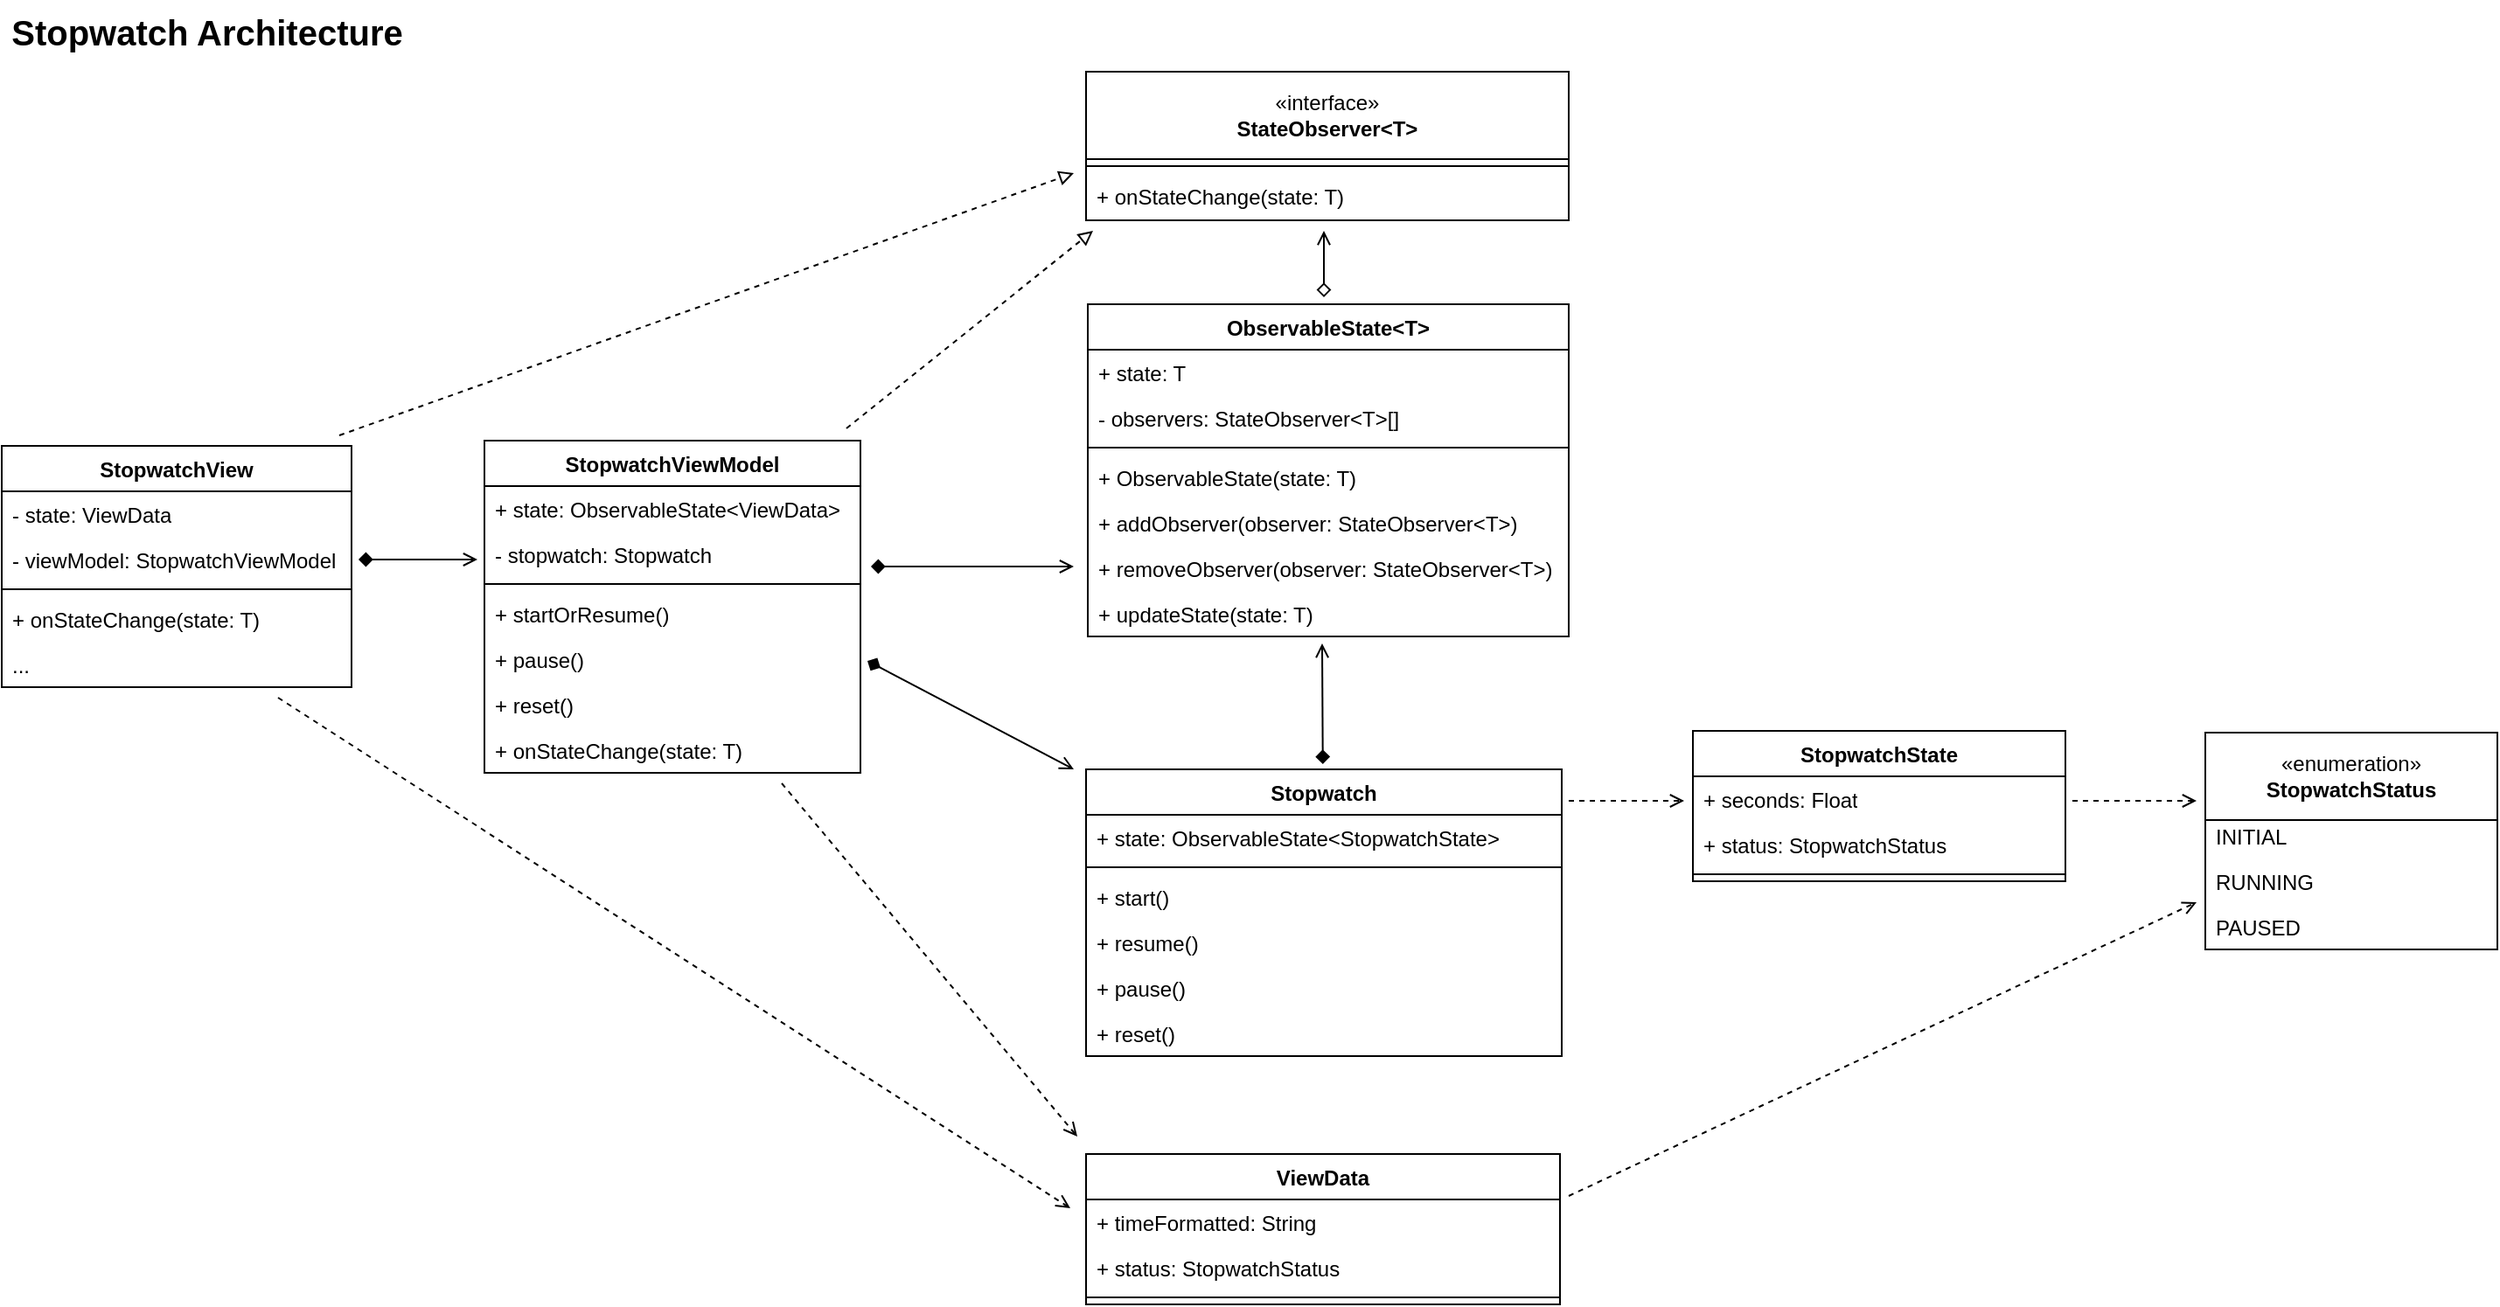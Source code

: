 <mxfile>
    <diagram name="Page-1" id="dLDfiO9knBDIYiQQpxDO">
        <mxGraphModel dx="808" dy="550" grid="0" gridSize="10" guides="1" tooltips="1" connect="1" arrows="1" fold="1" page="1" pageScale="1" pageWidth="1169" pageHeight="827" math="0" shadow="0">
            <root>
                <mxCell id="0"/>
                <mxCell id="1" parent="0"/>
                <mxCell id="HRndRSVT6b_f7wfv0apm-1" value="Stopwatch" style="swimlane;fontStyle=1;align=center;verticalAlign=top;childLayout=stackLayout;horizontal=1;startSize=26;horizontalStack=0;resizeParent=1;resizeParentMax=0;resizeLast=0;collapsible=1;marginBottom=0;whiteSpace=wrap;html=1;" parent="1" vertex="1">
                    <mxGeometry x="674" y="470" width="272" height="164" as="geometry">
                        <mxRectangle x="250" y="305" width="100" height="30" as="alternateBounds"/>
                    </mxGeometry>
                </mxCell>
                <mxCell id="HRndRSVT6b_f7wfv0apm-2" value="+ state: ObservableState&amp;lt;StopwatchState&amp;gt;" style="text;strokeColor=none;fillColor=none;align=left;verticalAlign=top;spacingLeft=4;spacingRight=4;overflow=hidden;rotatable=0;points=[[0,0.5],[1,0.5]];portConstraint=eastwest;whiteSpace=wrap;html=1;" parent="HRndRSVT6b_f7wfv0apm-1" vertex="1">
                    <mxGeometry y="26" width="272" height="26" as="geometry"/>
                </mxCell>
                <mxCell id="HRndRSVT6b_f7wfv0apm-3" value="" style="line;strokeWidth=1;fillColor=none;align=left;verticalAlign=middle;spacingTop=-1;spacingLeft=3;spacingRight=3;rotatable=0;labelPosition=right;points=[];portConstraint=eastwest;strokeColor=inherit;" parent="HRndRSVT6b_f7wfv0apm-1" vertex="1">
                    <mxGeometry y="52" width="272" height="8" as="geometry"/>
                </mxCell>
                <mxCell id="HRndRSVT6b_f7wfv0apm-4" value="+ start()" style="text;strokeColor=none;fillColor=none;align=left;verticalAlign=top;spacingLeft=4;spacingRight=4;overflow=hidden;rotatable=0;points=[[0,0.5],[1,0.5]];portConstraint=eastwest;whiteSpace=wrap;html=1;" parent="HRndRSVT6b_f7wfv0apm-1" vertex="1">
                    <mxGeometry y="60" width="272" height="26" as="geometry"/>
                </mxCell>
                <mxCell id="f54QpN5S-JQbel7T8KCX-1" value="+ resume()" style="text;strokeColor=none;fillColor=none;align=left;verticalAlign=top;spacingLeft=4;spacingRight=4;overflow=hidden;rotatable=0;points=[[0,0.5],[1,0.5]];portConstraint=eastwest;whiteSpace=wrap;html=1;" parent="HRndRSVT6b_f7wfv0apm-1" vertex="1">
                    <mxGeometry y="86" width="272" height="26" as="geometry"/>
                </mxCell>
                <mxCell id="HRndRSVT6b_f7wfv0apm-5" value="+ pause()" style="text;strokeColor=none;fillColor=none;align=left;verticalAlign=top;spacingLeft=4;spacingRight=4;overflow=hidden;rotatable=0;points=[[0,0.5],[1,0.5]];portConstraint=eastwest;whiteSpace=wrap;html=1;" parent="HRndRSVT6b_f7wfv0apm-1" vertex="1">
                    <mxGeometry y="112" width="272" height="26" as="geometry"/>
                </mxCell>
                <mxCell id="HRndRSVT6b_f7wfv0apm-6" value="+ reset()" style="text;strokeColor=none;fillColor=none;align=left;verticalAlign=top;spacingLeft=4;spacingRight=4;overflow=hidden;rotatable=0;points=[[0,0.5],[1,0.5]];portConstraint=eastwest;whiteSpace=wrap;html=1;" parent="HRndRSVT6b_f7wfv0apm-1" vertex="1">
                    <mxGeometry y="138" width="272" height="26" as="geometry"/>
                </mxCell>
                <mxCell id="HRndRSVT6b_f7wfv0apm-7" value="StopwatchState" style="swimlane;fontStyle=1;align=center;verticalAlign=top;childLayout=stackLayout;horizontal=1;startSize=26;horizontalStack=0;resizeParent=1;resizeParentMax=0;resizeLast=0;collapsible=1;marginBottom=0;whiteSpace=wrap;html=1;gradientColor=none;" parent="1" vertex="1">
                    <mxGeometry x="1021" y="448" width="213" height="86" as="geometry">
                        <mxRectangle x="530" y="305" width="120" height="30" as="alternateBounds"/>
                    </mxGeometry>
                </mxCell>
                <mxCell id="HRndRSVT6b_f7wfv0apm-8" value="+ seconds: Float" style="text;strokeColor=none;fillColor=none;align=left;verticalAlign=top;spacingLeft=4;spacingRight=4;overflow=hidden;rotatable=0;points=[[0,0.5],[1,0.5]];portConstraint=eastwest;whiteSpace=wrap;html=1;" parent="HRndRSVT6b_f7wfv0apm-7" vertex="1">
                    <mxGeometry y="26" width="213" height="26" as="geometry"/>
                </mxCell>
                <mxCell id="HRndRSVT6b_f7wfv0apm-13" value="+ status: StopwatchStatus" style="text;strokeColor=none;fillColor=none;align=left;verticalAlign=top;spacingLeft=4;spacingRight=4;overflow=hidden;rotatable=0;points=[[0,0.5],[1,0.5]];portConstraint=eastwest;whiteSpace=wrap;html=1;" parent="HRndRSVT6b_f7wfv0apm-7" vertex="1">
                    <mxGeometry y="52" width="213" height="26" as="geometry"/>
                </mxCell>
                <mxCell id="HRndRSVT6b_f7wfv0apm-9" value="" style="line;strokeWidth=1;fillColor=none;align=left;verticalAlign=middle;spacingTop=-1;spacingLeft=3;spacingRight=3;rotatable=0;labelPosition=right;points=[];portConstraint=eastwest;strokeColor=inherit;" parent="HRndRSVT6b_f7wfv0apm-7" vertex="1">
                    <mxGeometry y="78" width="213" height="8" as="geometry"/>
                </mxCell>
                <mxCell id="HRndRSVT6b_f7wfv0apm-31" value="" style="group" parent="1" vertex="1" connectable="0">
                    <mxGeometry x="1314" y="449" width="167" height="124" as="geometry"/>
                </mxCell>
                <mxCell id="HRndRSVT6b_f7wfv0apm-27" value="Classname" style="swimlane;fontStyle=0;childLayout=stackLayout;horizontal=1;startSize=26;fillColor=none;horizontalStack=0;resizeParent=1;resizeParentMax=0;resizeLast=0;collapsible=1;marginBottom=0;whiteSpace=wrap;html=1;" parent="HRndRSVT6b_f7wfv0apm-31" vertex="1">
                    <mxGeometry y="20" width="167" height="104" as="geometry"/>
                </mxCell>
                <mxCell id="HRndRSVT6b_f7wfv0apm-28" value="INITIAL" style="text;strokeColor=none;fillColor=none;align=left;verticalAlign=top;spacingLeft=4;spacingRight=4;overflow=hidden;rotatable=0;points=[[0,0.5],[1,0.5]];portConstraint=eastwest;whiteSpace=wrap;html=1;" parent="HRndRSVT6b_f7wfv0apm-27" vertex="1">
                    <mxGeometry y="26" width="167" height="26" as="geometry"/>
                </mxCell>
                <mxCell id="HRndRSVT6b_f7wfv0apm-29" value="RUNNING" style="text;strokeColor=none;fillColor=none;align=left;verticalAlign=top;spacingLeft=4;spacingRight=4;overflow=hidden;rotatable=0;points=[[0,0.5],[1,0.5]];portConstraint=eastwest;whiteSpace=wrap;html=1;" parent="HRndRSVT6b_f7wfv0apm-27" vertex="1">
                    <mxGeometry y="52" width="167" height="26" as="geometry"/>
                </mxCell>
                <mxCell id="HRndRSVT6b_f7wfv0apm-30" value="PAUSED" style="text;strokeColor=none;fillColor=none;align=left;verticalAlign=top;spacingLeft=4;spacingRight=4;overflow=hidden;rotatable=0;points=[[0,0.5],[1,0.5]];portConstraint=eastwest;whiteSpace=wrap;html=1;" parent="HRndRSVT6b_f7wfv0apm-27" vertex="1">
                    <mxGeometry y="78" width="167" height="26" as="geometry"/>
                </mxCell>
                <mxCell id="HRndRSVT6b_f7wfv0apm-25" value="«enumeration»&lt;br&gt;&lt;b&gt;StopwatchStatus&lt;/b&gt;" style="html=1;whiteSpace=wrap;" parent="HRndRSVT6b_f7wfv0apm-31" vertex="1">
                    <mxGeometry width="167" height="50" as="geometry"/>
                </mxCell>
                <mxCell id="HRndRSVT6b_f7wfv0apm-49" value="StopwatchView" style="swimlane;fontStyle=1;align=center;verticalAlign=top;childLayout=stackLayout;horizontal=1;startSize=26;horizontalStack=0;resizeParent=1;resizeParentMax=0;resizeLast=0;collapsible=1;marginBottom=0;whiteSpace=wrap;html=1;" parent="1" vertex="1">
                    <mxGeometry x="54" y="285" width="200" height="138" as="geometry"/>
                </mxCell>
                <mxCell id="HRndRSVT6b_f7wfv0apm-50" value="- state: ViewData" style="text;strokeColor=none;fillColor=none;align=left;verticalAlign=top;spacingLeft=4;spacingRight=4;overflow=hidden;rotatable=0;points=[[0,0.5],[1,0.5]];portConstraint=eastwest;whiteSpace=wrap;html=1;" parent="HRndRSVT6b_f7wfv0apm-49" vertex="1">
                    <mxGeometry y="26" width="200" height="26" as="geometry"/>
                </mxCell>
                <mxCell id="HRndRSVT6b_f7wfv0apm-53" value="- viewModel: StopwatchViewModel" style="text;strokeColor=none;fillColor=none;align=left;verticalAlign=top;spacingLeft=4;spacingRight=4;overflow=hidden;rotatable=0;points=[[0,0.5],[1,0.5]];portConstraint=eastwest;whiteSpace=wrap;html=1;" parent="HRndRSVT6b_f7wfv0apm-49" vertex="1">
                    <mxGeometry y="52" width="200" height="26" as="geometry"/>
                </mxCell>
                <mxCell id="f54QpN5S-JQbel7T8KCX-29" style="edgeStyle=orthogonalEdgeStyle;rounded=0;orthogonalLoop=1;jettySize=auto;html=1;endArrow=open;endFill=0;startArrow=diamond;startFill=1;" parent="HRndRSVT6b_f7wfv0apm-49" edge="1">
                    <mxGeometry relative="1" as="geometry">
                        <mxPoint x="272" y="65" as="targetPoint"/>
                        <mxPoint x="204" y="65" as="sourcePoint"/>
                    </mxGeometry>
                </mxCell>
                <mxCell id="HRndRSVT6b_f7wfv0apm-51" value="" style="line;strokeWidth=1;fillColor=none;align=left;verticalAlign=middle;spacingTop=-1;spacingLeft=3;spacingRight=3;rotatable=0;labelPosition=right;points=[];portConstraint=eastwest;strokeColor=inherit;" parent="HRndRSVT6b_f7wfv0apm-49" vertex="1">
                    <mxGeometry y="78" width="200" height="8" as="geometry"/>
                </mxCell>
                <mxCell id="HRndRSVT6b_f7wfv0apm-52" value="+ onStateChange(state: T)" style="text;strokeColor=none;fillColor=none;align=left;verticalAlign=top;spacingLeft=4;spacingRight=4;overflow=hidden;rotatable=0;points=[[0,0.5],[1,0.5]];portConstraint=eastwest;whiteSpace=wrap;html=1;" parent="HRndRSVT6b_f7wfv0apm-49" vertex="1">
                    <mxGeometry y="86" width="200" height="26" as="geometry"/>
                </mxCell>
                <mxCell id="f54QpN5S-JQbel7T8KCX-116" value="..." style="text;strokeColor=none;fillColor=none;align=left;verticalAlign=top;spacingLeft=4;spacingRight=4;overflow=hidden;rotatable=0;points=[[0,0.5],[1,0.5]];portConstraint=eastwest;whiteSpace=wrap;html=1;" parent="HRndRSVT6b_f7wfv0apm-49" vertex="1">
                    <mxGeometry y="112" width="200" height="26" as="geometry"/>
                </mxCell>
                <mxCell id="HRndRSVT6b_f7wfv0apm-58" value="StopwatchViewModel" style="swimlane;fontStyle=1;align=center;verticalAlign=top;childLayout=stackLayout;horizontal=1;startSize=26;horizontalStack=0;resizeParent=1;resizeParentMax=0;resizeLast=0;collapsible=1;marginBottom=0;whiteSpace=wrap;html=1;" parent="1" vertex="1">
                    <mxGeometry x="330" y="282" width="215" height="190" as="geometry"/>
                </mxCell>
                <mxCell id="f54QpN5S-JQbel7T8KCX-5" value="+ state: ObservableState&amp;lt;ViewData&amp;gt;" style="text;strokeColor=none;fillColor=none;align=left;verticalAlign=top;spacingLeft=4;spacingRight=4;overflow=hidden;rotatable=0;points=[[0,0.5],[1,0.5]];portConstraint=eastwest;whiteSpace=wrap;html=1;" parent="HRndRSVT6b_f7wfv0apm-58" vertex="1">
                    <mxGeometry y="26" width="215" height="26" as="geometry"/>
                </mxCell>
                <mxCell id="HRndRSVT6b_f7wfv0apm-60" value="- stopwatch: Stopwatch" style="text;strokeColor=none;fillColor=none;align=left;verticalAlign=top;spacingLeft=4;spacingRight=4;overflow=hidden;rotatable=0;points=[[0,0.5],[1,0.5]];portConstraint=eastwest;whiteSpace=wrap;html=1;" parent="HRndRSVT6b_f7wfv0apm-58" vertex="1">
                    <mxGeometry y="52" width="215" height="26" as="geometry"/>
                </mxCell>
                <mxCell id="HRndRSVT6b_f7wfv0apm-61" value="" style="line;strokeWidth=1;fillColor=none;align=left;verticalAlign=middle;spacingTop=-1;spacingLeft=3;spacingRight=3;rotatable=0;labelPosition=right;points=[];portConstraint=eastwest;strokeColor=inherit;" parent="HRndRSVT6b_f7wfv0apm-58" vertex="1">
                    <mxGeometry y="78" width="215" height="8" as="geometry"/>
                </mxCell>
                <mxCell id="HRndRSVT6b_f7wfv0apm-62" value="+ startOrResume()" style="text;strokeColor=none;fillColor=none;align=left;verticalAlign=top;spacingLeft=4;spacingRight=4;overflow=hidden;rotatable=0;points=[[0,0.5],[1,0.5]];portConstraint=eastwest;whiteSpace=wrap;html=1;" parent="HRndRSVT6b_f7wfv0apm-58" vertex="1">
                    <mxGeometry y="86" width="215" height="26" as="geometry"/>
                </mxCell>
                <mxCell id="f54QpN5S-JQbel7T8KCX-2" value="+ pause()" style="text;strokeColor=none;fillColor=none;align=left;verticalAlign=top;spacingLeft=4;spacingRight=4;overflow=hidden;rotatable=0;points=[[0,0.5],[1,0.5]];portConstraint=eastwest;whiteSpace=wrap;html=1;" parent="HRndRSVT6b_f7wfv0apm-58" vertex="1">
                    <mxGeometry y="112" width="215" height="26" as="geometry"/>
                </mxCell>
                <mxCell id="f54QpN5S-JQbel7T8KCX-3" value="+ reset()" style="text;strokeColor=none;fillColor=none;align=left;verticalAlign=top;spacingLeft=4;spacingRight=4;overflow=hidden;rotatable=0;points=[[0,0.5],[1,0.5]];portConstraint=eastwest;whiteSpace=wrap;html=1;" parent="HRndRSVT6b_f7wfv0apm-58" vertex="1">
                    <mxGeometry y="138" width="215" height="26" as="geometry"/>
                </mxCell>
                <mxCell id="f54QpN5S-JQbel7T8KCX-115" value="+ onStateChange(state: T)" style="text;strokeColor=none;fillColor=none;align=left;verticalAlign=top;spacingLeft=4;spacingRight=4;overflow=hidden;rotatable=0;points=[[0,0.5],[1,0.5]];portConstraint=eastwest;whiteSpace=wrap;html=1;" parent="HRndRSVT6b_f7wfv0apm-58" vertex="1">
                    <mxGeometry y="164" width="215" height="26" as="geometry"/>
                </mxCell>
                <mxCell id="f54QpN5S-JQbel7T8KCX-6" value="ViewData" style="swimlane;fontStyle=1;align=center;verticalAlign=top;childLayout=stackLayout;horizontal=1;startSize=26;horizontalStack=0;resizeParent=1;resizeParentMax=0;resizeLast=0;collapsible=1;marginBottom=0;whiteSpace=wrap;html=1;" parent="1" vertex="1">
                    <mxGeometry x="674" y="690" width="271" height="86" as="geometry">
                        <mxRectangle x="530" y="305" width="120" height="30" as="alternateBounds"/>
                    </mxGeometry>
                </mxCell>
                <mxCell id="f54QpN5S-JQbel7T8KCX-7" value="+ timeFormatted: String" style="text;strokeColor=none;fillColor=none;align=left;verticalAlign=top;spacingLeft=4;spacingRight=4;overflow=hidden;rotatable=0;points=[[0,0.5],[1,0.5]];portConstraint=eastwest;whiteSpace=wrap;html=1;" parent="f54QpN5S-JQbel7T8KCX-6" vertex="1">
                    <mxGeometry y="26" width="271" height="26" as="geometry"/>
                </mxCell>
                <mxCell id="f54QpN5S-JQbel7T8KCX-8" value="+ status: StopwatchStatus" style="text;strokeColor=none;fillColor=none;align=left;verticalAlign=top;spacingLeft=4;spacingRight=4;overflow=hidden;rotatable=0;points=[[0,0.5],[1,0.5]];portConstraint=eastwest;whiteSpace=wrap;html=1;" parent="f54QpN5S-JQbel7T8KCX-6" vertex="1">
                    <mxGeometry y="52" width="271" height="26" as="geometry"/>
                </mxCell>
                <mxCell id="f54QpN5S-JQbel7T8KCX-9" value="" style="line;strokeWidth=1;fillColor=none;align=left;verticalAlign=middle;spacingTop=-1;spacingLeft=3;spacingRight=3;rotatable=0;labelPosition=right;points=[];portConstraint=eastwest;strokeColor=inherit;" parent="f54QpN5S-JQbel7T8KCX-6" vertex="1">
                    <mxGeometry y="78" width="271" height="8" as="geometry"/>
                </mxCell>
                <mxCell id="f54QpN5S-JQbel7T8KCX-16" value="Stopwatch Architecture" style="text;html=1;align=center;verticalAlign=middle;resizable=0;points=[];autosize=1;strokeColor=none;fillColor=none;fontSize=20;fontStyle=1" parent="1" vertex="1">
                    <mxGeometry x="59" y="30" width="224" height="36" as="geometry"/>
                </mxCell>
                <mxCell id="f54QpN5S-JQbel7T8KCX-26" style="rounded=0;orthogonalLoop=1;jettySize=auto;html=1;endArrow=open;endFill=0;dashed=1;" parent="1" edge="1">
                    <mxGeometry relative="1" as="geometry">
                        <mxPoint x="950" y="714" as="sourcePoint"/>
                        <mxPoint x="1309" y="546" as="targetPoint"/>
                    </mxGeometry>
                </mxCell>
                <mxCell id="f54QpN5S-JQbel7T8KCX-27" style="rounded=0;orthogonalLoop=1;jettySize=auto;html=1;endArrow=open;endFill=0;dashed=1;" parent="1" edge="1">
                    <mxGeometry relative="1" as="geometry">
                        <mxPoint x="500" y="478" as="sourcePoint"/>
                        <mxPoint x="669" y="680" as="targetPoint"/>
                    </mxGeometry>
                </mxCell>
                <mxCell id="f54QpN5S-JQbel7T8KCX-28" style="rounded=0;orthogonalLoop=1;jettySize=auto;html=1;endArrow=open;endFill=0;startArrow=diamond;startFill=1;" parent="1" edge="1">
                    <mxGeometry relative="1" as="geometry">
                        <mxPoint x="549" y="408" as="sourcePoint"/>
                        <mxPoint x="667" y="470" as="targetPoint"/>
                    </mxGeometry>
                </mxCell>
                <mxCell id="f54QpN5S-JQbel7T8KCX-31" style="rounded=0;orthogonalLoop=1;jettySize=auto;html=1;endArrow=open;endFill=0;dashed=1;" parent="1" edge="1">
                    <mxGeometry relative="1" as="geometry">
                        <mxPoint x="212" y="429" as="sourcePoint"/>
                        <mxPoint x="665" y="721" as="targetPoint"/>
                    </mxGeometry>
                </mxCell>
                <mxCell id="f54QpN5S-JQbel7T8KCX-85" value="ObservableState&amp;lt;T&amp;gt;" style="swimlane;fontStyle=1;align=center;verticalAlign=top;childLayout=stackLayout;horizontal=1;startSize=26;horizontalStack=0;resizeParent=1;resizeParentMax=0;resizeLast=0;collapsible=1;marginBottom=0;whiteSpace=wrap;html=1;" parent="1" vertex="1">
                    <mxGeometry x="675" y="204" width="275" height="190" as="geometry">
                        <mxRectangle x="250" y="305" width="100" height="30" as="alternateBounds"/>
                    </mxGeometry>
                </mxCell>
                <mxCell id="f54QpN5S-JQbel7T8KCX-113" value="+ state: T" style="text;strokeColor=none;fillColor=none;align=left;verticalAlign=top;spacingLeft=4;spacingRight=4;overflow=hidden;rotatable=0;points=[[0,0.5],[1,0.5]];portConstraint=eastwest;whiteSpace=wrap;html=1;" parent="f54QpN5S-JQbel7T8KCX-85" vertex="1">
                    <mxGeometry y="26" width="275" height="26" as="geometry"/>
                </mxCell>
                <mxCell id="f54QpN5S-JQbel7T8KCX-87" value="- observers: StateObserver&amp;lt;T&amp;gt;[]" style="text;strokeColor=none;fillColor=none;align=left;verticalAlign=top;spacingLeft=4;spacingRight=4;overflow=hidden;rotatable=0;points=[[0,0.5],[1,0.5]];portConstraint=eastwest;whiteSpace=wrap;html=1;" parent="f54QpN5S-JQbel7T8KCX-85" vertex="1">
                    <mxGeometry y="52" width="275" height="26" as="geometry"/>
                </mxCell>
                <mxCell id="f54QpN5S-JQbel7T8KCX-88" value="" style="line;strokeWidth=1;fillColor=none;align=left;verticalAlign=middle;spacingTop=-1;spacingLeft=3;spacingRight=3;rotatable=0;labelPosition=right;points=[];portConstraint=eastwest;strokeColor=inherit;" parent="f54QpN5S-JQbel7T8KCX-85" vertex="1">
                    <mxGeometry y="78" width="275" height="8" as="geometry"/>
                </mxCell>
                <mxCell id="f54QpN5S-JQbel7T8KCX-114" value="+ ObservableState(state: T)" style="text;strokeColor=none;fillColor=none;align=left;verticalAlign=top;spacingLeft=4;spacingRight=4;overflow=hidden;rotatable=0;points=[[0,0.5],[1,0.5]];portConstraint=eastwest;whiteSpace=wrap;html=1;" parent="f54QpN5S-JQbel7T8KCX-85" vertex="1">
                    <mxGeometry y="86" width="275" height="26" as="geometry"/>
                </mxCell>
                <mxCell id="f54QpN5S-JQbel7T8KCX-89" value="+ addObserver(observer: StateObserver&amp;lt;T&amp;gt;)" style="text;strokeColor=none;fillColor=none;align=left;verticalAlign=top;spacingLeft=4;spacingRight=4;overflow=hidden;rotatable=0;points=[[0,0.5],[1,0.5]];portConstraint=eastwest;whiteSpace=wrap;html=1;" parent="f54QpN5S-JQbel7T8KCX-85" vertex="1">
                    <mxGeometry y="112" width="275" height="26" as="geometry"/>
                </mxCell>
                <mxCell id="f54QpN5S-JQbel7T8KCX-90" value="+ removeObserver(observer: StateObserver&amp;lt;T&amp;gt;)" style="text;strokeColor=none;fillColor=none;align=left;verticalAlign=top;spacingLeft=4;spacingRight=4;overflow=hidden;rotatable=0;points=[[0,0.5],[1,0.5]];portConstraint=eastwest;whiteSpace=wrap;html=1;" parent="f54QpN5S-JQbel7T8KCX-85" vertex="1">
                    <mxGeometry y="138" width="275" height="26" as="geometry"/>
                </mxCell>
                <mxCell id="f54QpN5S-JQbel7T8KCX-91" value="+ updateState(state: T)" style="text;strokeColor=none;fillColor=none;align=left;verticalAlign=top;spacingLeft=4;spacingRight=4;overflow=hidden;rotatable=0;points=[[0,0.5],[1,0.5]];portConstraint=eastwest;whiteSpace=wrap;html=1;" parent="f54QpN5S-JQbel7T8KCX-85" vertex="1">
                    <mxGeometry y="164" width="275" height="26" as="geometry"/>
                </mxCell>
                <mxCell id="f54QpN5S-JQbel7T8KCX-98" style="rounded=0;orthogonalLoop=1;jettySize=auto;html=1;endArrow=open;endFill=0;startArrow=diamond;startFill=0;" parent="1" edge="1">
                    <mxGeometry relative="1" as="geometry">
                        <mxPoint x="810" y="162" as="targetPoint"/>
                        <mxPoint x="810" y="200" as="sourcePoint"/>
                    </mxGeometry>
                </mxCell>
                <mxCell id="f54QpN5S-JQbel7T8KCX-100" value="&lt;span style=&quot;font-weight: normal;&quot;&gt;StateObserver&amp;lt;T&amp;gt;&lt;/span&gt;" style="swimlane;fontStyle=1;align=center;verticalAlign=top;childLayout=stackLayout;horizontal=1;startSize=26;horizontalStack=0;resizeParent=1;resizeParentMax=0;resizeLast=0;collapsible=1;marginBottom=0;whiteSpace=wrap;html=1;" parent="1" vertex="1">
                    <mxGeometry x="674" y="95" width="276" height="61" as="geometry">
                        <mxRectangle x="250" y="305" width="100" height="30" as="alternateBounds"/>
                    </mxGeometry>
                </mxCell>
                <mxCell id="f54QpN5S-JQbel7T8KCX-101" value="" style="line;strokeWidth=1;fillColor=none;align=left;verticalAlign=middle;spacingTop=-1;spacingLeft=3;spacingRight=3;rotatable=0;labelPosition=right;points=[];portConstraint=eastwest;strokeColor=inherit;" parent="f54QpN5S-JQbel7T8KCX-100" vertex="1">
                    <mxGeometry y="26" width="276" height="8" as="geometry"/>
                </mxCell>
                <mxCell id="f54QpN5S-JQbel7T8KCX-102" value="+ onStateChange(state: T)" style="text;strokeColor=none;fillColor=none;align=left;verticalAlign=top;spacingLeft=4;spacingRight=4;overflow=hidden;rotatable=0;points=[[0,0.5],[1,0.5]];portConstraint=eastwest;whiteSpace=wrap;html=1;" parent="f54QpN5S-JQbel7T8KCX-100" vertex="1">
                    <mxGeometry y="34" width="276" height="27" as="geometry"/>
                </mxCell>
                <mxCell id="f54QpN5S-JQbel7T8KCX-75" style="rounded=0;orthogonalLoop=1;jettySize=auto;html=1;endArrow=open;endFill=0;dashed=1;" parent="1" edge="1">
                    <mxGeometry relative="1" as="geometry">
                        <mxPoint x="1016" y="488" as="targetPoint"/>
                        <mxPoint x="950" y="488" as="sourcePoint"/>
                    </mxGeometry>
                </mxCell>
                <mxCell id="f54QpN5S-JQbel7T8KCX-109" style="rounded=0;orthogonalLoop=1;jettySize=auto;html=1;endArrow=open;endFill=0;startArrow=diamond;startFill=1;" parent="1" edge="1">
                    <mxGeometry relative="1" as="geometry">
                        <mxPoint x="809.39" y="467" as="sourcePoint"/>
                        <mxPoint x="809" y="398" as="targetPoint"/>
                    </mxGeometry>
                </mxCell>
                <mxCell id="f54QpN5S-JQbel7T8KCX-110" style="rounded=0;orthogonalLoop=1;jettySize=auto;html=1;endArrow=open;endFill=0;startArrow=diamond;startFill=1;" parent="1" edge="1">
                    <mxGeometry relative="1" as="geometry">
                        <mxPoint x="551" y="354" as="sourcePoint"/>
                        <mxPoint x="667" y="354" as="targetPoint"/>
                    </mxGeometry>
                </mxCell>
                <mxCell id="f54QpN5S-JQbel7T8KCX-111" style="rounded=0;orthogonalLoop=1;jettySize=auto;html=1;endArrow=block;endFill=0;dashed=1;" parent="1" edge="1">
                    <mxGeometry relative="1" as="geometry">
                        <mxPoint x="537" y="275" as="sourcePoint"/>
                        <mxPoint x="678" y="162" as="targetPoint"/>
                    </mxGeometry>
                </mxCell>
                <mxCell id="f54QpN5S-JQbel7T8KCX-112" style="rounded=0;orthogonalLoop=1;jettySize=auto;html=1;endArrow=block;endFill=0;dashed=1;" parent="1" edge="1">
                    <mxGeometry relative="1" as="geometry">
                        <mxPoint x="247" y="279" as="sourcePoint"/>
                        <mxPoint x="667" y="129" as="targetPoint"/>
                    </mxGeometry>
                </mxCell>
                <mxCell id="f54QpN5S-JQbel7T8KCX-117" value="«interface»&lt;br&gt;&lt;b&gt;StateObserver&amp;lt;T&amp;gt;&lt;/b&gt;" style="html=1;whiteSpace=wrap;" parent="1" vertex="1">
                    <mxGeometry x="674" y="71" width="276" height="50" as="geometry"/>
                </mxCell>
                <mxCell id="f54QpN5S-JQbel7T8KCX-24" style="edgeStyle=orthogonalEdgeStyle;rounded=0;orthogonalLoop=1;jettySize=auto;html=1;endArrow=open;endFill=0;dashed=1;" parent="1" edge="1">
                    <mxGeometry relative="1" as="geometry">
                        <mxPoint x="1309" y="488" as="targetPoint"/>
                        <mxPoint x="1238" y="488" as="sourcePoint"/>
                    </mxGeometry>
                </mxCell>
            </root>
        </mxGraphModel>
    </diagram>
</mxfile>